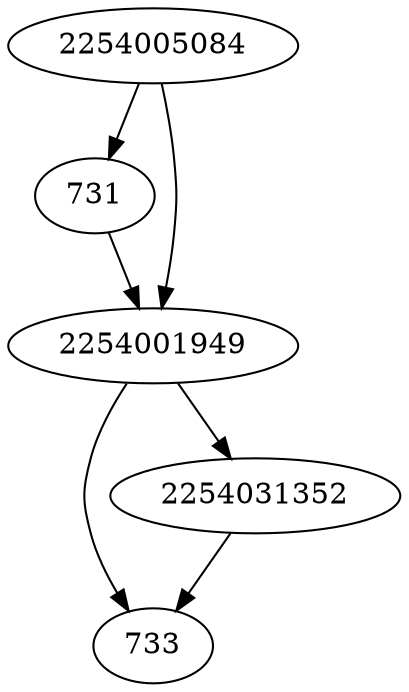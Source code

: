 strict digraph  {
733;
2254031352;
731;
2254005084;
2254001949;
2254031352 -> 733;
731 -> 2254001949;
2254005084 -> 731;
2254005084 -> 2254001949;
2254001949 -> 733;
2254001949 -> 2254031352;
}
